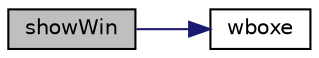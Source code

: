 digraph "showWin"
{
  edge [fontname="Helvetica",fontsize="10",labelfontname="Helvetica",labelfontsize="10"];
  node [fontname="Helvetica",fontsize="10",shape=record];
  rankdir="LR";
  Node1 [label="showWin",height=0.2,width=0.4,color="black", fillcolor="grey75", style="filled", fontcolor="black"];
  Node1 -> Node2 [color="midnightblue",fontsize="10",style="solid"];
  Node2 [label="wboxe",height=0.2,width=0.4,color="black", fillcolor="white", style="filled",URL="$d1/d77/guilib_8c.html#aebef6c596deaf6c14ecc98b4dbb35289",tooltip="draw a boxe at the position ( startx ; starty ) on the win given and write the string in it..."];
}
